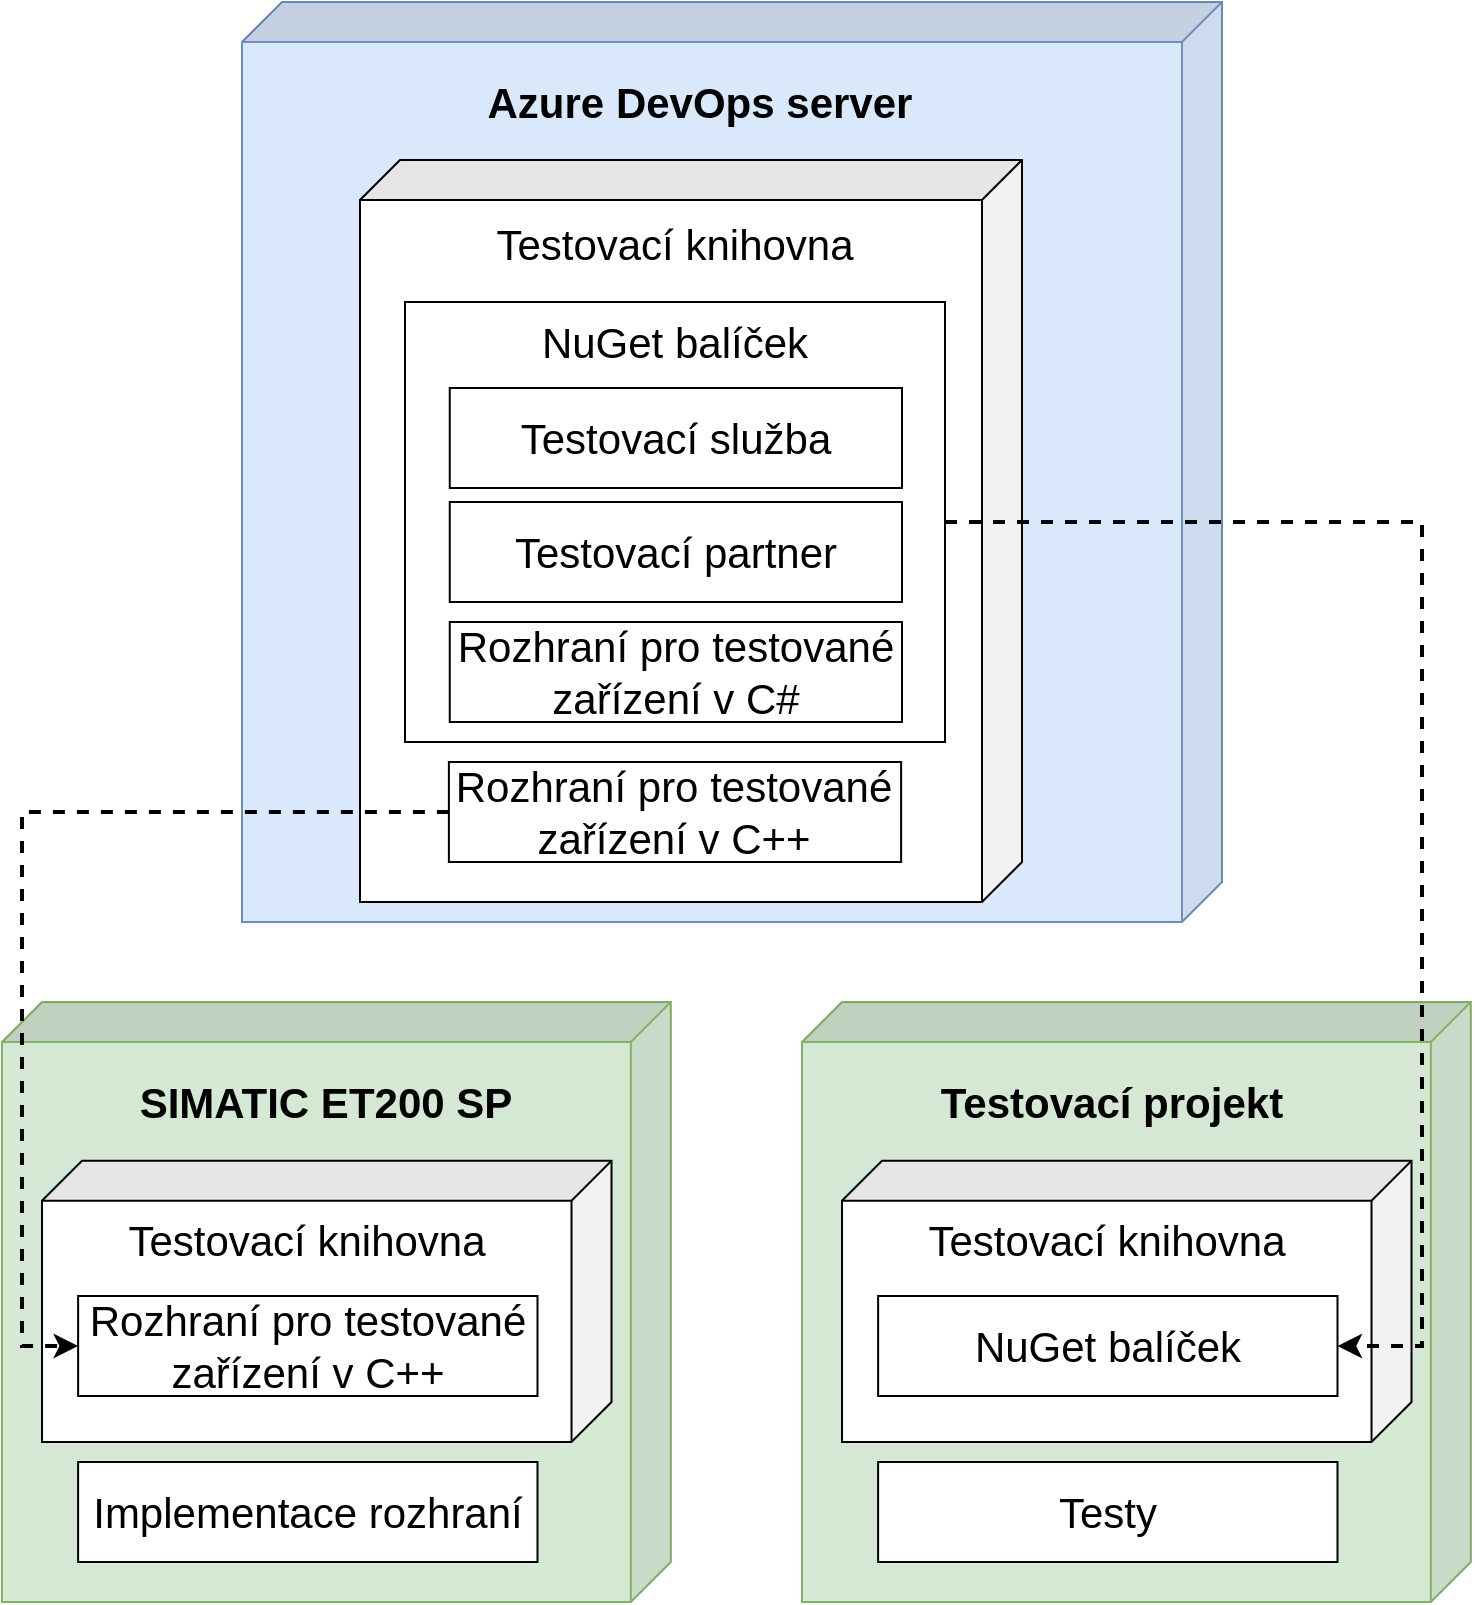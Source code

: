 <mxfile version="14.5.1" type="device"><diagram id="_JouoymHAnoUCj17uoUU" name="Page-1"><mxGraphModel dx="1673" dy="2136" grid="1" gridSize="10" guides="1" tooltips="1" connect="1" arrows="1" fold="1" page="1" pageScale="1" pageWidth="827" pageHeight="1169" math="0" shadow="0"><root><mxCell id="0"/><mxCell id="1" parent="0"/><mxCell id="U12zerOl2dNiLo0eKkpf-12" value="" style="shape=cube;whiteSpace=wrap;html=1;boundedLbl=1;backgroundOutline=1;darkOpacity=0.05;darkOpacity2=0.1;direction=south;fillColor=#d5e8d4;strokeColor=#82b366;fontSize=21;" vertex="1" parent="1"><mxGeometry x="530" y="-600" width="334.43" height="300" as="geometry"/></mxCell><mxCell id="U12zerOl2dNiLo0eKkpf-13" value="&lt;span style=&quot;font-weight: 700&quot;&gt;Testovací projekt&lt;/span&gt;" style="text;html=1;strokeColor=none;fillColor=none;align=center;verticalAlign=middle;whiteSpace=wrap;rounded=0;fontSize=21;" vertex="1" parent="1"><mxGeometry x="568.06" y="-560" width="233.88" height="20" as="geometry"/></mxCell><mxCell id="U12zerOl2dNiLo0eKkpf-14" value="" style="shape=cube;whiteSpace=wrap;html=1;boundedLbl=1;backgroundOutline=1;darkOpacity=0.05;darkOpacity2=0.1;direction=south;fontSize=21;" vertex="1" parent="1"><mxGeometry x="550" y="-520.62" width="284.76" height="140.62" as="geometry"/></mxCell><mxCell id="U12zerOl2dNiLo0eKkpf-15" value="NuGet balíček" style="rounded=0;whiteSpace=wrap;html=1;fontSize=21;" vertex="1" parent="1"><mxGeometry x="568.06" y="-453" width="229.69" height="50" as="geometry"/></mxCell><mxCell id="U12zerOl2dNiLo0eKkpf-17" value="Testovací knihovna" style="text;html=1;strokeColor=none;fillColor=none;align=center;verticalAlign=middle;whiteSpace=wrap;rounded=0;fontSize=21;" vertex="1" parent="1"><mxGeometry x="588.4" y="-491.25" width="189" height="20" as="geometry"/></mxCell><mxCell id="neIOKtSGr8JbBojV4x9X-5" value="" style="shape=cube;whiteSpace=wrap;html=1;boundedLbl=1;backgroundOutline=1;darkOpacity=0.05;darkOpacity2=0.1;direction=south;fillColor=#dae8fc;strokeColor=#6c8ebf;fontSize=21;" parent="1" vertex="1"><mxGeometry x="250" y="-1100" width="490" height="460" as="geometry"/></mxCell><mxCell id="neIOKtSGr8JbBojV4x9X-14" value="" style="shape=cube;whiteSpace=wrap;html=1;boundedLbl=1;backgroundOutline=1;darkOpacity=0.05;darkOpacity2=0.1;direction=south;fontSize=21;" parent="1" vertex="1"><mxGeometry x="309" y="-1021" width="331" height="371" as="geometry"/></mxCell><mxCell id="uRGYzlBLLJTr60YTjJH--6" value="" style="rounded=0;whiteSpace=wrap;html=1;" parent="1" vertex="1"><mxGeometry x="331.5" y="-950" width="270" height="220" as="geometry"/></mxCell><mxCell id="neIOKtSGr8JbBojV4x9X-1" value="" style="shape=cube;whiteSpace=wrap;html=1;boundedLbl=1;backgroundOutline=1;darkOpacity=0.05;darkOpacity2=0.1;direction=south;fillColor=#d5e8d4;strokeColor=#82b366;fontSize=21;" parent="1" vertex="1"><mxGeometry x="130" y="-600" width="334.43" height="300" as="geometry"/></mxCell><mxCell id="neIOKtSGr8JbBojV4x9X-3" value="&lt;b style=&quot;font-size: 21px&quot;&gt;SIMATIC ET200 SP&lt;/b&gt;" style="text;html=1;strokeColor=none;fillColor=none;align=center;verticalAlign=middle;whiteSpace=wrap;rounded=0;fontSize=21;" parent="1" vertex="1"><mxGeometry x="175.44" y="-560" width="233.88" height="20" as="geometry"/></mxCell><mxCell id="neIOKtSGr8JbBojV4x9X-6" value="Azure DevOps server" style="text;html=1;strokeColor=none;fillColor=none;align=center;verticalAlign=middle;whiteSpace=wrap;rounded=0;fontStyle=1;fontSize=21;" parent="1" vertex="1"><mxGeometry x="355.5" y="-1060" width="246" height="20" as="geometry"/></mxCell><mxCell id="neIOKtSGr8JbBojV4x9X-15" value="Testovací knihovna" style="text;html=1;strokeColor=none;fillColor=none;align=center;verticalAlign=middle;whiteSpace=wrap;rounded=0;fontSize=21;" parent="1" vertex="1"><mxGeometry x="372" y="-989" width="189" height="20" as="geometry"/></mxCell><mxCell id="neIOKtSGr8JbBojV4x9X-21" value="Testovací služba" style="rounded=0;whiteSpace=wrap;html=1;fontSize=21;" parent="1" vertex="1"><mxGeometry x="353.88" y="-907" width="226.12" height="50" as="geometry"/></mxCell><mxCell id="neIOKtSGr8JbBojV4x9X-22" value="Rozhraní pro testované zařízení v C++" style="rounded=0;whiteSpace=wrap;html=1;fontSize=21;" parent="1" vertex="1"><mxGeometry x="353.44" y="-720" width="226.12" height="50" as="geometry"/></mxCell><mxCell id="neIOKtSGr8JbBojV4x9X-23" value="Testovací partner" style="rounded=0;whiteSpace=wrap;html=1;fontSize=21;" parent="1" vertex="1"><mxGeometry x="353.88" y="-850" width="226.12" height="50" as="geometry"/></mxCell><mxCell id="neIOKtSGr8JbBojV4x9X-41" value="" style="shape=cube;whiteSpace=wrap;html=1;boundedLbl=1;backgroundOutline=1;darkOpacity=0.05;darkOpacity2=0.1;direction=south;fontSize=21;" parent="1" vertex="1"><mxGeometry x="150" y="-520.62" width="284.76" height="140.62" as="geometry"/></mxCell><mxCell id="neIOKtSGr8JbBojV4x9X-43" value="Rozhraní pro testované zařízení v C++" style="rounded=0;whiteSpace=wrap;html=1;fontSize=21;" parent="1" vertex="1"><mxGeometry x="168.06" y="-453" width="229.69" height="50" as="geometry"/></mxCell><mxCell id="Mk7c23584SKzxNvxRRiW-13" style="edgeStyle=orthogonalEdgeStyle;rounded=0;orthogonalLoop=1;jettySize=auto;html=1;exitX=0.5;exitY=1;exitDx=0;exitDy=0;fontSize=21;" parent="1" edge="1"><mxGeometry relative="1" as="geometry"><mxPoint x="697.75" y="-928" as="sourcePoint"/><mxPoint x="697.75" y="-928" as="targetPoint"/></mxGeometry></mxCell><mxCell id="neIOKtSGr8JbBojV4x9X-53" style="edgeStyle=orthogonalEdgeStyle;rounded=0;orthogonalLoop=1;jettySize=auto;html=1;exitX=0.5;exitY=1;exitDx=0;exitDy=0;fontSize=21;" parent="1" edge="1"><mxGeometry relative="1" as="geometry"><mxPoint x="669.75" y="-464.25" as="sourcePoint"/><mxPoint x="669.75" y="-464.25" as="targetPoint"/></mxGeometry></mxCell><mxCell id="yO0-OILrM4wEf-dumRmy-5" value="Testovací knihovna" style="text;html=1;strokeColor=none;fillColor=none;align=center;verticalAlign=middle;whiteSpace=wrap;rounded=0;fontSize=21;" parent="1" vertex="1"><mxGeometry x="188.4" y="-491.25" width="189" height="20" as="geometry"/></mxCell><mxCell id="uRGYzlBLLJTr60YTjJH--7" value="NuGet balíček" style="text;html=1;strokeColor=none;fillColor=none;align=center;verticalAlign=middle;whiteSpace=wrap;rounded=0;fontSize=21;" parent="1" vertex="1"><mxGeometry x="372" y="-940" width="189" height="20" as="geometry"/></mxCell><mxCell id="F6uxncQMLogHdRvPT8Hc-1" value="" style="endArrow=classic;html=1;dashed=1;strokeWidth=2;rounded=0;exitX=1;exitY=0.5;exitDx=0;exitDy=0;entryX=1;entryY=0.5;entryDx=0;entryDy=0;" parent="1" source="uRGYzlBLLJTr60YTjJH--6" target="U12zerOl2dNiLo0eKkpf-15" edge="1"><mxGeometry width="50" height="50" relative="1" as="geometry"><mxPoint x="605" y="-870" as="sourcePoint"/><mxPoint x="980" y="-440" as="targetPoint"/><Array as="points"><mxPoint x="840" y="-840"/><mxPoint x="840" y="-428"/></Array></mxGeometry></mxCell><mxCell id="F6uxncQMLogHdRvPT8Hc-2" style="edgeStyle=orthogonalEdgeStyle;rounded=0;orthogonalLoop=1;jettySize=auto;html=1;entryX=0;entryY=0.5;entryDx=0;entryDy=0;dashed=1;strokeWidth=2;exitX=0;exitY=0.5;exitDx=0;exitDy=0;" parent="1" source="neIOKtSGr8JbBojV4x9X-22" target="neIOKtSGr8JbBojV4x9X-43" edge="1"><mxGeometry relative="1" as="geometry"><Array as="points"><mxPoint x="140" y="-695"/><mxPoint x="140" y="-428"/></Array></mxGeometry></mxCell><mxCell id="U12zerOl2dNiLo0eKkpf-3" value="Rozhraní pro testované zařízení v C#" style="rounded=0;whiteSpace=wrap;html=1;fontSize=21;" vertex="1" parent="1"><mxGeometry x="353.88" y="-790" width="226.12" height="50" as="geometry"/></mxCell><mxCell id="U12zerOl2dNiLo0eKkpf-19" value="Testy" style="rounded=0;whiteSpace=wrap;html=1;fontSize=21;" vertex="1" parent="1"><mxGeometry x="568.06" y="-370" width="229.69" height="50" as="geometry"/></mxCell><mxCell id="U12zerOl2dNiLo0eKkpf-20" value="Implementace rozhraní" style="rounded=0;whiteSpace=wrap;html=1;fontSize=21;" vertex="1" parent="1"><mxGeometry x="168.06" y="-370" width="229.69" height="50" as="geometry"/></mxCell></root></mxGraphModel></diagram></mxfile>
